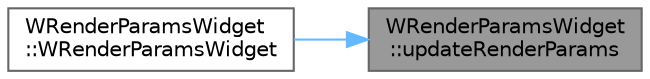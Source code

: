 digraph "WRenderParamsWidget::updateRenderParams"
{
 // LATEX_PDF_SIZE
  bgcolor="transparent";
  edge [fontname=Helvetica,fontsize=10,labelfontname=Helvetica,labelfontsize=10];
  node [fontname=Helvetica,fontsize=10,shape=box,height=0.2,width=0.4];
  rankdir="RL";
  Node1 [id="Node000001",label="WRenderParamsWidget\l::updateRenderParams",height=0.2,width=0.4,color="gray40", fillcolor="grey60", style="filled", fontcolor="black",tooltip=" "];
  Node1 -> Node2 [id="edge1_Node000001_Node000002",dir="back",color="steelblue1",style="solid",tooltip=" "];
  Node2 [id="Node000002",label="WRenderParamsWidget\l::WRenderParamsWidget",height=0.2,width=0.4,color="grey40", fillcolor="white", style="filled",URL="$class_w_render_params_widget.html#a427b6cfa209aca25cc1350025f51606f",tooltip=" "];
}
